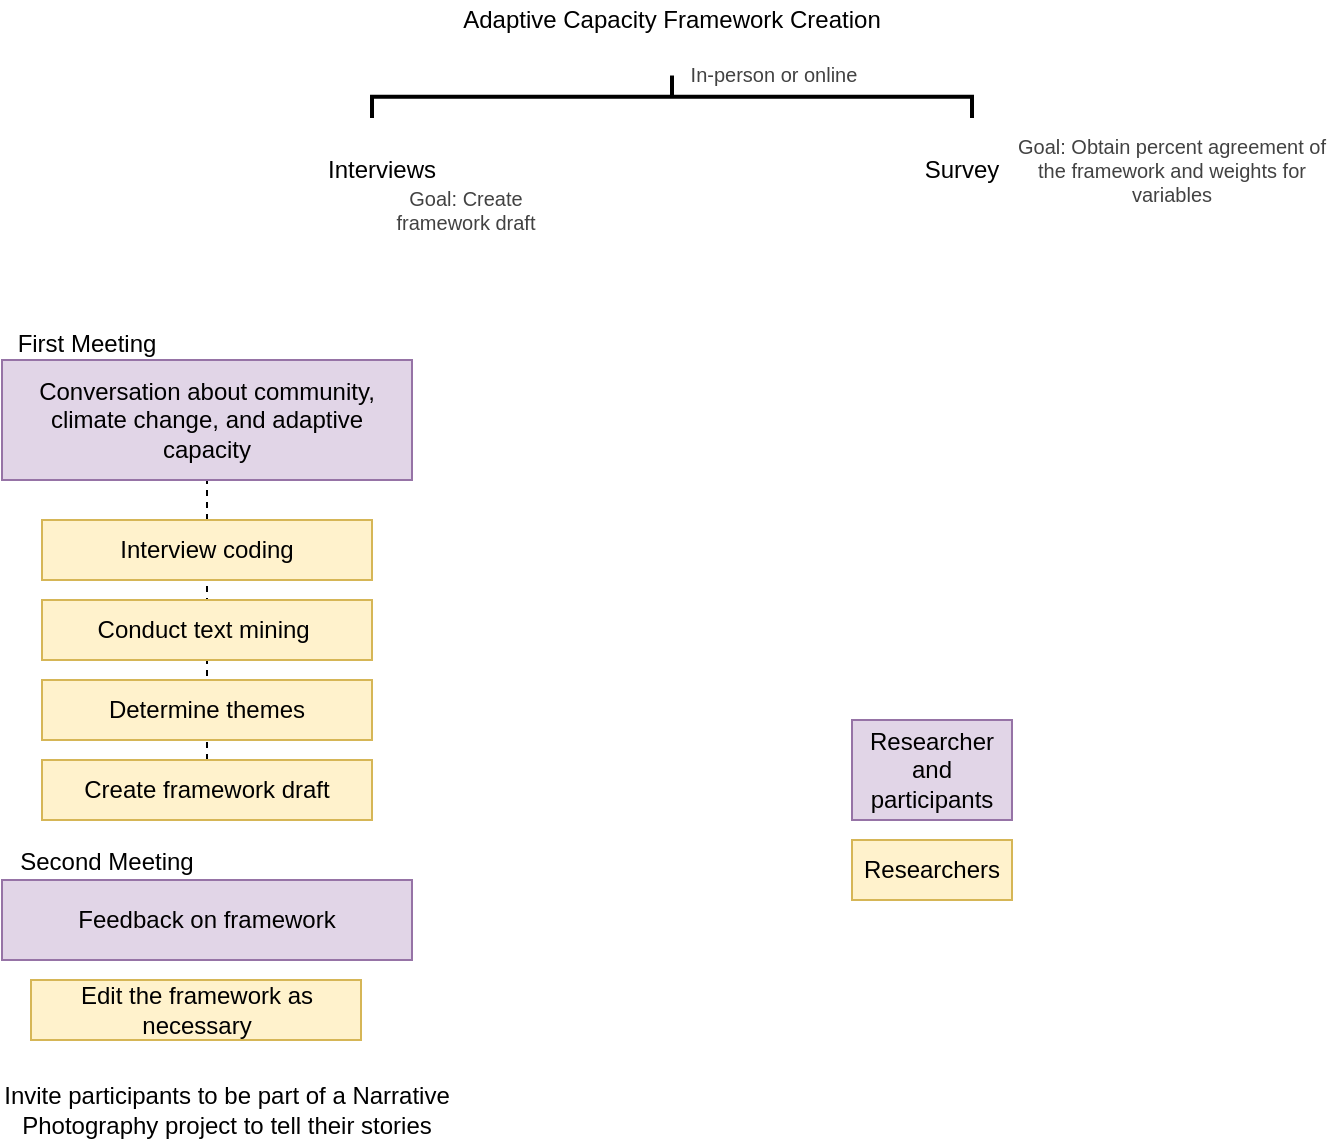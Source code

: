 <mxfile version="20.4.0" type="github">
  <diagram id="RbVBDg80DBUu3hUL3SYM" name="Page-1">
    <mxGraphModel dx="774" dy="515" grid="1" gridSize="10" guides="1" tooltips="1" connect="1" arrows="1" fold="1" page="1" pageScale="1" pageWidth="850" pageHeight="1100" math="0" shadow="0">
      <root>
        <mxCell id="0" />
        <mxCell id="1" parent="0" />
        <mxCell id="3ABSFbOW-w0yrB__tbnE-38" value="" style="endArrow=none;dashed=1;html=1;rounded=0;fontSize=10;fontColor=#424242;elbow=vertical;entryX=0.5;entryY=1;entryDx=0;entryDy=0;exitX=0.5;exitY=0;exitDx=0;exitDy=0;" edge="1" parent="1" source="3ABSFbOW-w0yrB__tbnE-21" target="3ABSFbOW-w0yrB__tbnE-16">
          <mxGeometry width="50" height="50" relative="1" as="geometry">
            <mxPoint x="122.0" y="408" as="sourcePoint" />
            <mxPoint x="122.0" y="318" as="targetPoint" />
          </mxGeometry>
        </mxCell>
        <mxCell id="3ABSFbOW-w0yrB__tbnE-1" value="Interviews" style="text;html=1;align=center;verticalAlign=middle;whiteSpace=wrap;rounded=0;" vertex="1" parent="1">
          <mxGeometry x="185" y="100" width="60" height="30" as="geometry" />
        </mxCell>
        <mxCell id="3ABSFbOW-w0yrB__tbnE-2" value="Survey" style="text;html=1;align=center;verticalAlign=middle;whiteSpace=wrap;rounded=0;" vertex="1" parent="1">
          <mxGeometry x="475" y="100" width="60" height="30" as="geometry" />
        </mxCell>
        <mxCell id="3ABSFbOW-w0yrB__tbnE-3" value="First Meeting" style="text;html=1;align=center;verticalAlign=middle;whiteSpace=wrap;rounded=0;" vertex="1" parent="1">
          <mxGeometry x="25" y="187" width="85" height="30" as="geometry" />
        </mxCell>
        <mxCell id="3ABSFbOW-w0yrB__tbnE-5" value="Second Meeting" style="text;html=1;align=center;verticalAlign=middle;whiteSpace=wrap;rounded=0;" vertex="1" parent="1">
          <mxGeometry x="25" y="446" width="105" height="30" as="geometry" />
        </mxCell>
        <mxCell id="3ABSFbOW-w0yrB__tbnE-10" value="In-person or online" style="text;html=1;align=center;verticalAlign=middle;whiteSpace=wrap;rounded=0;fontSize=10;fontColor=#424242;" vertex="1" parent="1">
          <mxGeometry x="346" y="52" width="130" height="30" as="geometry" />
        </mxCell>
        <mxCell id="3ABSFbOW-w0yrB__tbnE-11" value="Adaptive Capacity Framework Creation" style="text;html=1;align=center;verticalAlign=middle;whiteSpace=wrap;rounded=0;" vertex="1" parent="1">
          <mxGeometry x="245" y="30" width="230" height="20" as="geometry" />
        </mxCell>
        <mxCell id="3ABSFbOW-w0yrB__tbnE-16" value="Conversation about community, climate change, and adaptive capacity" style="text;html=1;align=center;verticalAlign=middle;whiteSpace=wrap;rounded=0;fillColor=#e1d5e7;strokeColor=#9673a6;" vertex="1" parent="1">
          <mxGeometry x="25" y="210" width="205" height="60" as="geometry" />
        </mxCell>
        <mxCell id="3ABSFbOW-w0yrB__tbnE-18" value="Researchers" style="text;html=1;align=center;verticalAlign=middle;whiteSpace=wrap;rounded=0;fillColor=#fff2cc;strokeColor=#d6b656;" vertex="1" parent="1">
          <mxGeometry x="450" y="450" width="80" height="30" as="geometry" />
        </mxCell>
        <mxCell id="3ABSFbOW-w0yrB__tbnE-19" value="Researcher and participants" style="text;html=1;align=center;verticalAlign=middle;whiteSpace=wrap;rounded=0;fillColor=#e1d5e7;strokeColor=#9673a6;" vertex="1" parent="1">
          <mxGeometry x="450" y="390" width="80" height="50" as="geometry" />
        </mxCell>
        <mxCell id="3ABSFbOW-w0yrB__tbnE-20" value="Feedback on framework" style="text;html=1;align=center;verticalAlign=middle;whiteSpace=wrap;rounded=0;fillColor=#e1d5e7;strokeColor=#9673a6;" vertex="1" parent="1">
          <mxGeometry x="25" y="470" width="205" height="40" as="geometry" />
        </mxCell>
        <mxCell id="3ABSFbOW-w0yrB__tbnE-21" value="Create framework draft" style="text;html=1;align=center;verticalAlign=middle;whiteSpace=wrap;rounded=0;fillColor=#fff2cc;strokeColor=#d6b656;" vertex="1" parent="1">
          <mxGeometry x="45" y="410" width="165" height="30" as="geometry" />
        </mxCell>
        <mxCell id="3ABSFbOW-w0yrB__tbnE-23" value="" style="strokeWidth=2;html=1;shape=mxgraph.flowchart.annotation_2;align=left;labelPosition=right;pointerEvents=1;fontSize=10;fontColor=#424242;rotation=90;" vertex="1" parent="1">
          <mxGeometry x="349.38" y="-71.62" width="21.25" height="300" as="geometry" />
        </mxCell>
        <mxCell id="3ABSFbOW-w0yrB__tbnE-28" value="Goal: Create framework draft" style="text;html=1;align=center;verticalAlign=middle;whiteSpace=wrap;rounded=0;fontSize=10;fontColor=#424242;" vertex="1" parent="1">
          <mxGeometry x="204.5" y="120" width="104" height="30" as="geometry" />
        </mxCell>
        <mxCell id="3ABSFbOW-w0yrB__tbnE-29" value="Goal: Obtain percent agreement of the framework and weights for variables" style="text;html=1;align=center;verticalAlign=middle;whiteSpace=wrap;rounded=0;fontSize=10;fontColor=#424242;" vertex="1" parent="1">
          <mxGeometry x="530" y="100" width="160" height="30" as="geometry" />
        </mxCell>
        <mxCell id="3ABSFbOW-w0yrB__tbnE-30" value="Determine themes" style="text;html=1;align=center;verticalAlign=middle;whiteSpace=wrap;rounded=0;fillColor=#fff2cc;strokeColor=#d6b656;" vertex="1" parent="1">
          <mxGeometry x="45" y="370" width="165" height="30" as="geometry" />
        </mxCell>
        <mxCell id="3ABSFbOW-w0yrB__tbnE-33" value="Conduct text mining&amp;nbsp;" style="text;html=1;align=center;verticalAlign=middle;whiteSpace=wrap;rounded=0;fillColor=#fff2cc;strokeColor=#d6b656;" vertex="1" parent="1">
          <mxGeometry x="45" y="330" width="165" height="30" as="geometry" />
        </mxCell>
        <mxCell id="3ABSFbOW-w0yrB__tbnE-35" value="Interview coding" style="text;html=1;align=center;verticalAlign=middle;whiteSpace=wrap;rounded=0;fillColor=#fff2cc;strokeColor=#d6b656;" vertex="1" parent="1">
          <mxGeometry x="45" y="290" width="165" height="30" as="geometry" />
        </mxCell>
        <mxCell id="3ABSFbOW-w0yrB__tbnE-36" value="Invite participants to be part of a Narrative Photography project to tell their stories" style="text;html=1;align=center;verticalAlign=middle;whiteSpace=wrap;rounded=0;" vertex="1" parent="1">
          <mxGeometry x="25" y="570" width="225" height="30" as="geometry" />
        </mxCell>
        <mxCell id="3ABSFbOW-w0yrB__tbnE-37" value="Edit the framework as necessary" style="text;html=1;align=center;verticalAlign=middle;whiteSpace=wrap;rounded=0;fillColor=#fff2cc;strokeColor=#d6b656;" vertex="1" parent="1">
          <mxGeometry x="39.5" y="520" width="165" height="30" as="geometry" />
        </mxCell>
      </root>
    </mxGraphModel>
  </diagram>
</mxfile>
